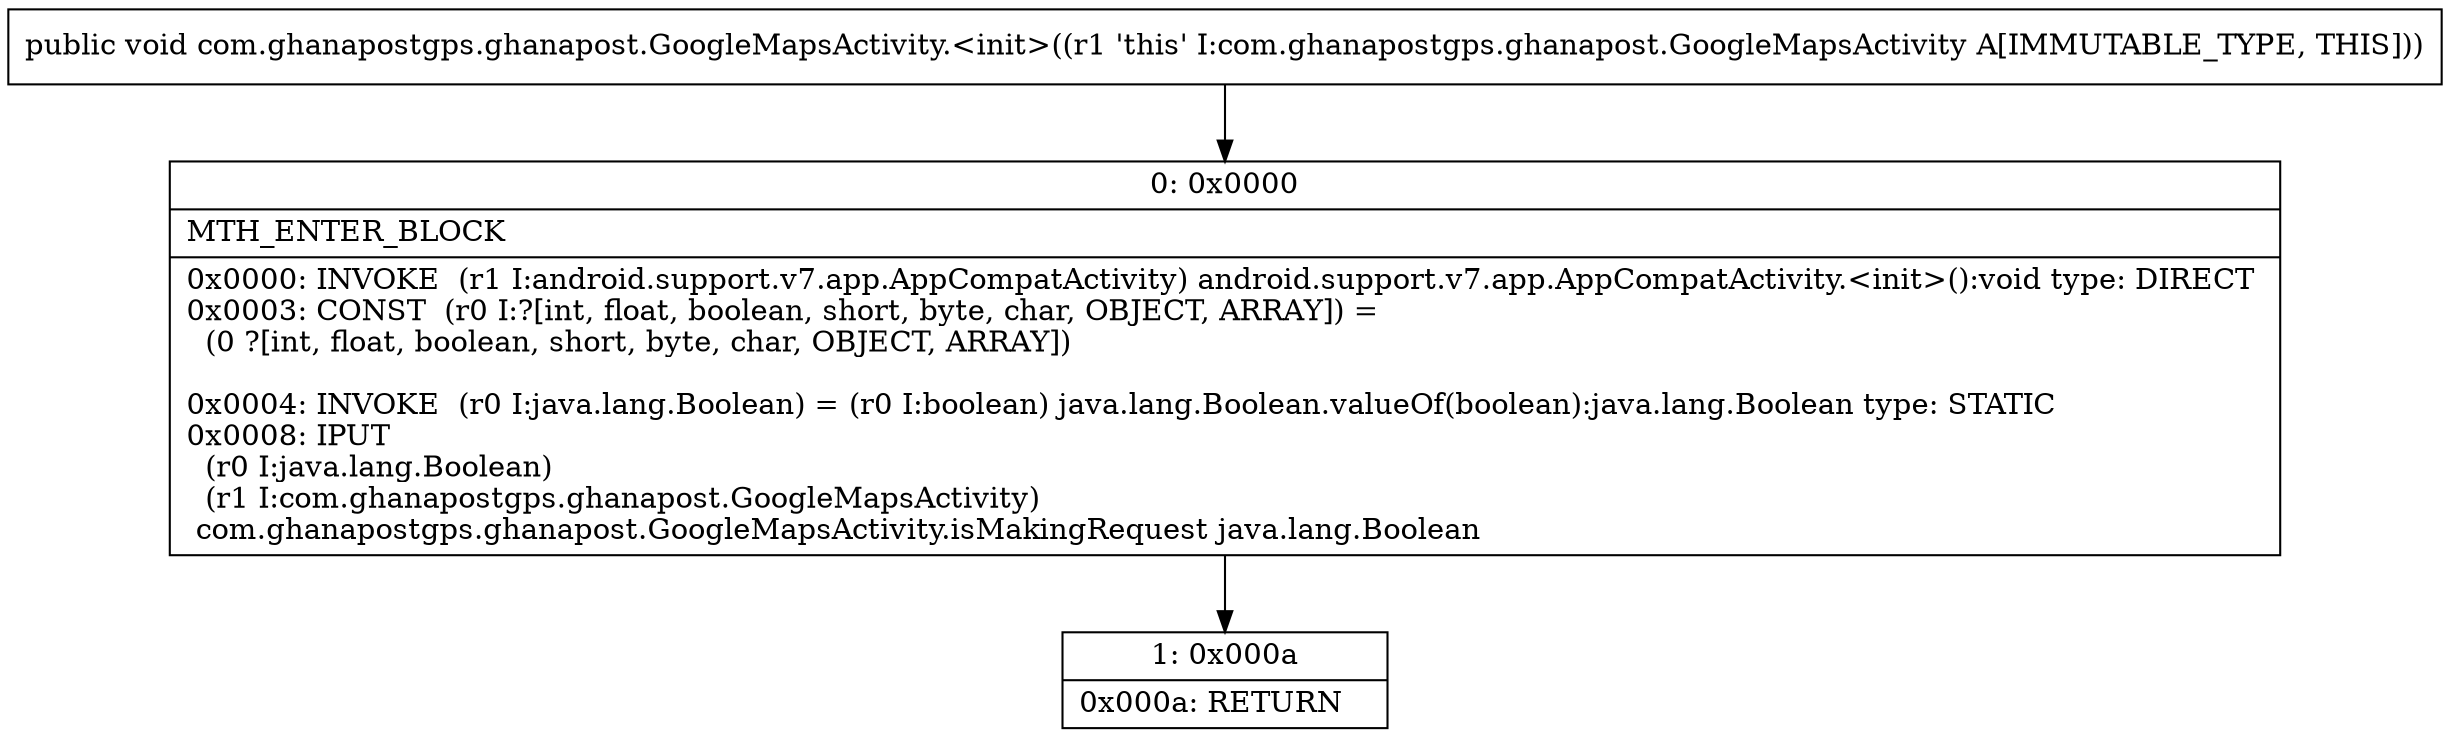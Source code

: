 digraph "CFG forcom.ghanapostgps.ghanapost.GoogleMapsActivity.\<init\>()V" {
Node_0 [shape=record,label="{0\:\ 0x0000|MTH_ENTER_BLOCK\l|0x0000: INVOKE  (r1 I:android.support.v7.app.AppCompatActivity) android.support.v7.app.AppCompatActivity.\<init\>():void type: DIRECT \l0x0003: CONST  (r0 I:?[int, float, boolean, short, byte, char, OBJECT, ARRAY]) = \l  (0 ?[int, float, boolean, short, byte, char, OBJECT, ARRAY])\l \l0x0004: INVOKE  (r0 I:java.lang.Boolean) = (r0 I:boolean) java.lang.Boolean.valueOf(boolean):java.lang.Boolean type: STATIC \l0x0008: IPUT  \l  (r0 I:java.lang.Boolean)\l  (r1 I:com.ghanapostgps.ghanapost.GoogleMapsActivity)\l com.ghanapostgps.ghanapost.GoogleMapsActivity.isMakingRequest java.lang.Boolean \l}"];
Node_1 [shape=record,label="{1\:\ 0x000a|0x000a: RETURN   \l}"];
MethodNode[shape=record,label="{public void com.ghanapostgps.ghanapost.GoogleMapsActivity.\<init\>((r1 'this' I:com.ghanapostgps.ghanapost.GoogleMapsActivity A[IMMUTABLE_TYPE, THIS])) }"];
MethodNode -> Node_0;
Node_0 -> Node_1;
}

